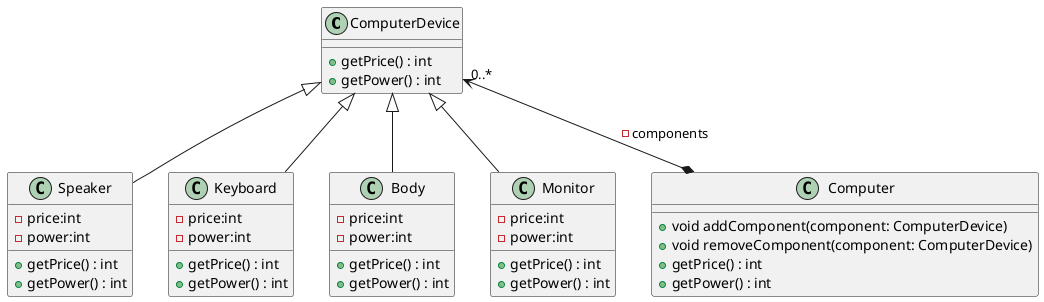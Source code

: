 @startuml CD
class   ComputerDevice{
    +getPrice() : int
    +getPower() : int
}
class   Speaker{
    -price:int
    -power:int
    +getPrice() : int
    +getPower() : int
}
class   Keyboard{
    -price:int
    -power:int
    +getPrice() : int
    +getPower() : int
}
class   Body{
    -price:int
    -power:int
    +getPrice() : int
    +getPower() : int
}
class   Monitor{
    -price:int
    -power:int
    +getPrice() : int
    +getPower() : int
}
class   Computer{
    +void addComponent(component: ComputerDevice)
    +void removeComponent(component: ComputerDevice)
    +getPrice() : int
    +getPower() : int
}

ComputerDevice <|-- Speaker
ComputerDevice <|-- Keyboard
ComputerDevice <|-- Body
ComputerDevice <|-- Monitor
ComputerDevice "0..*" <--* Computer : -components


@enduml